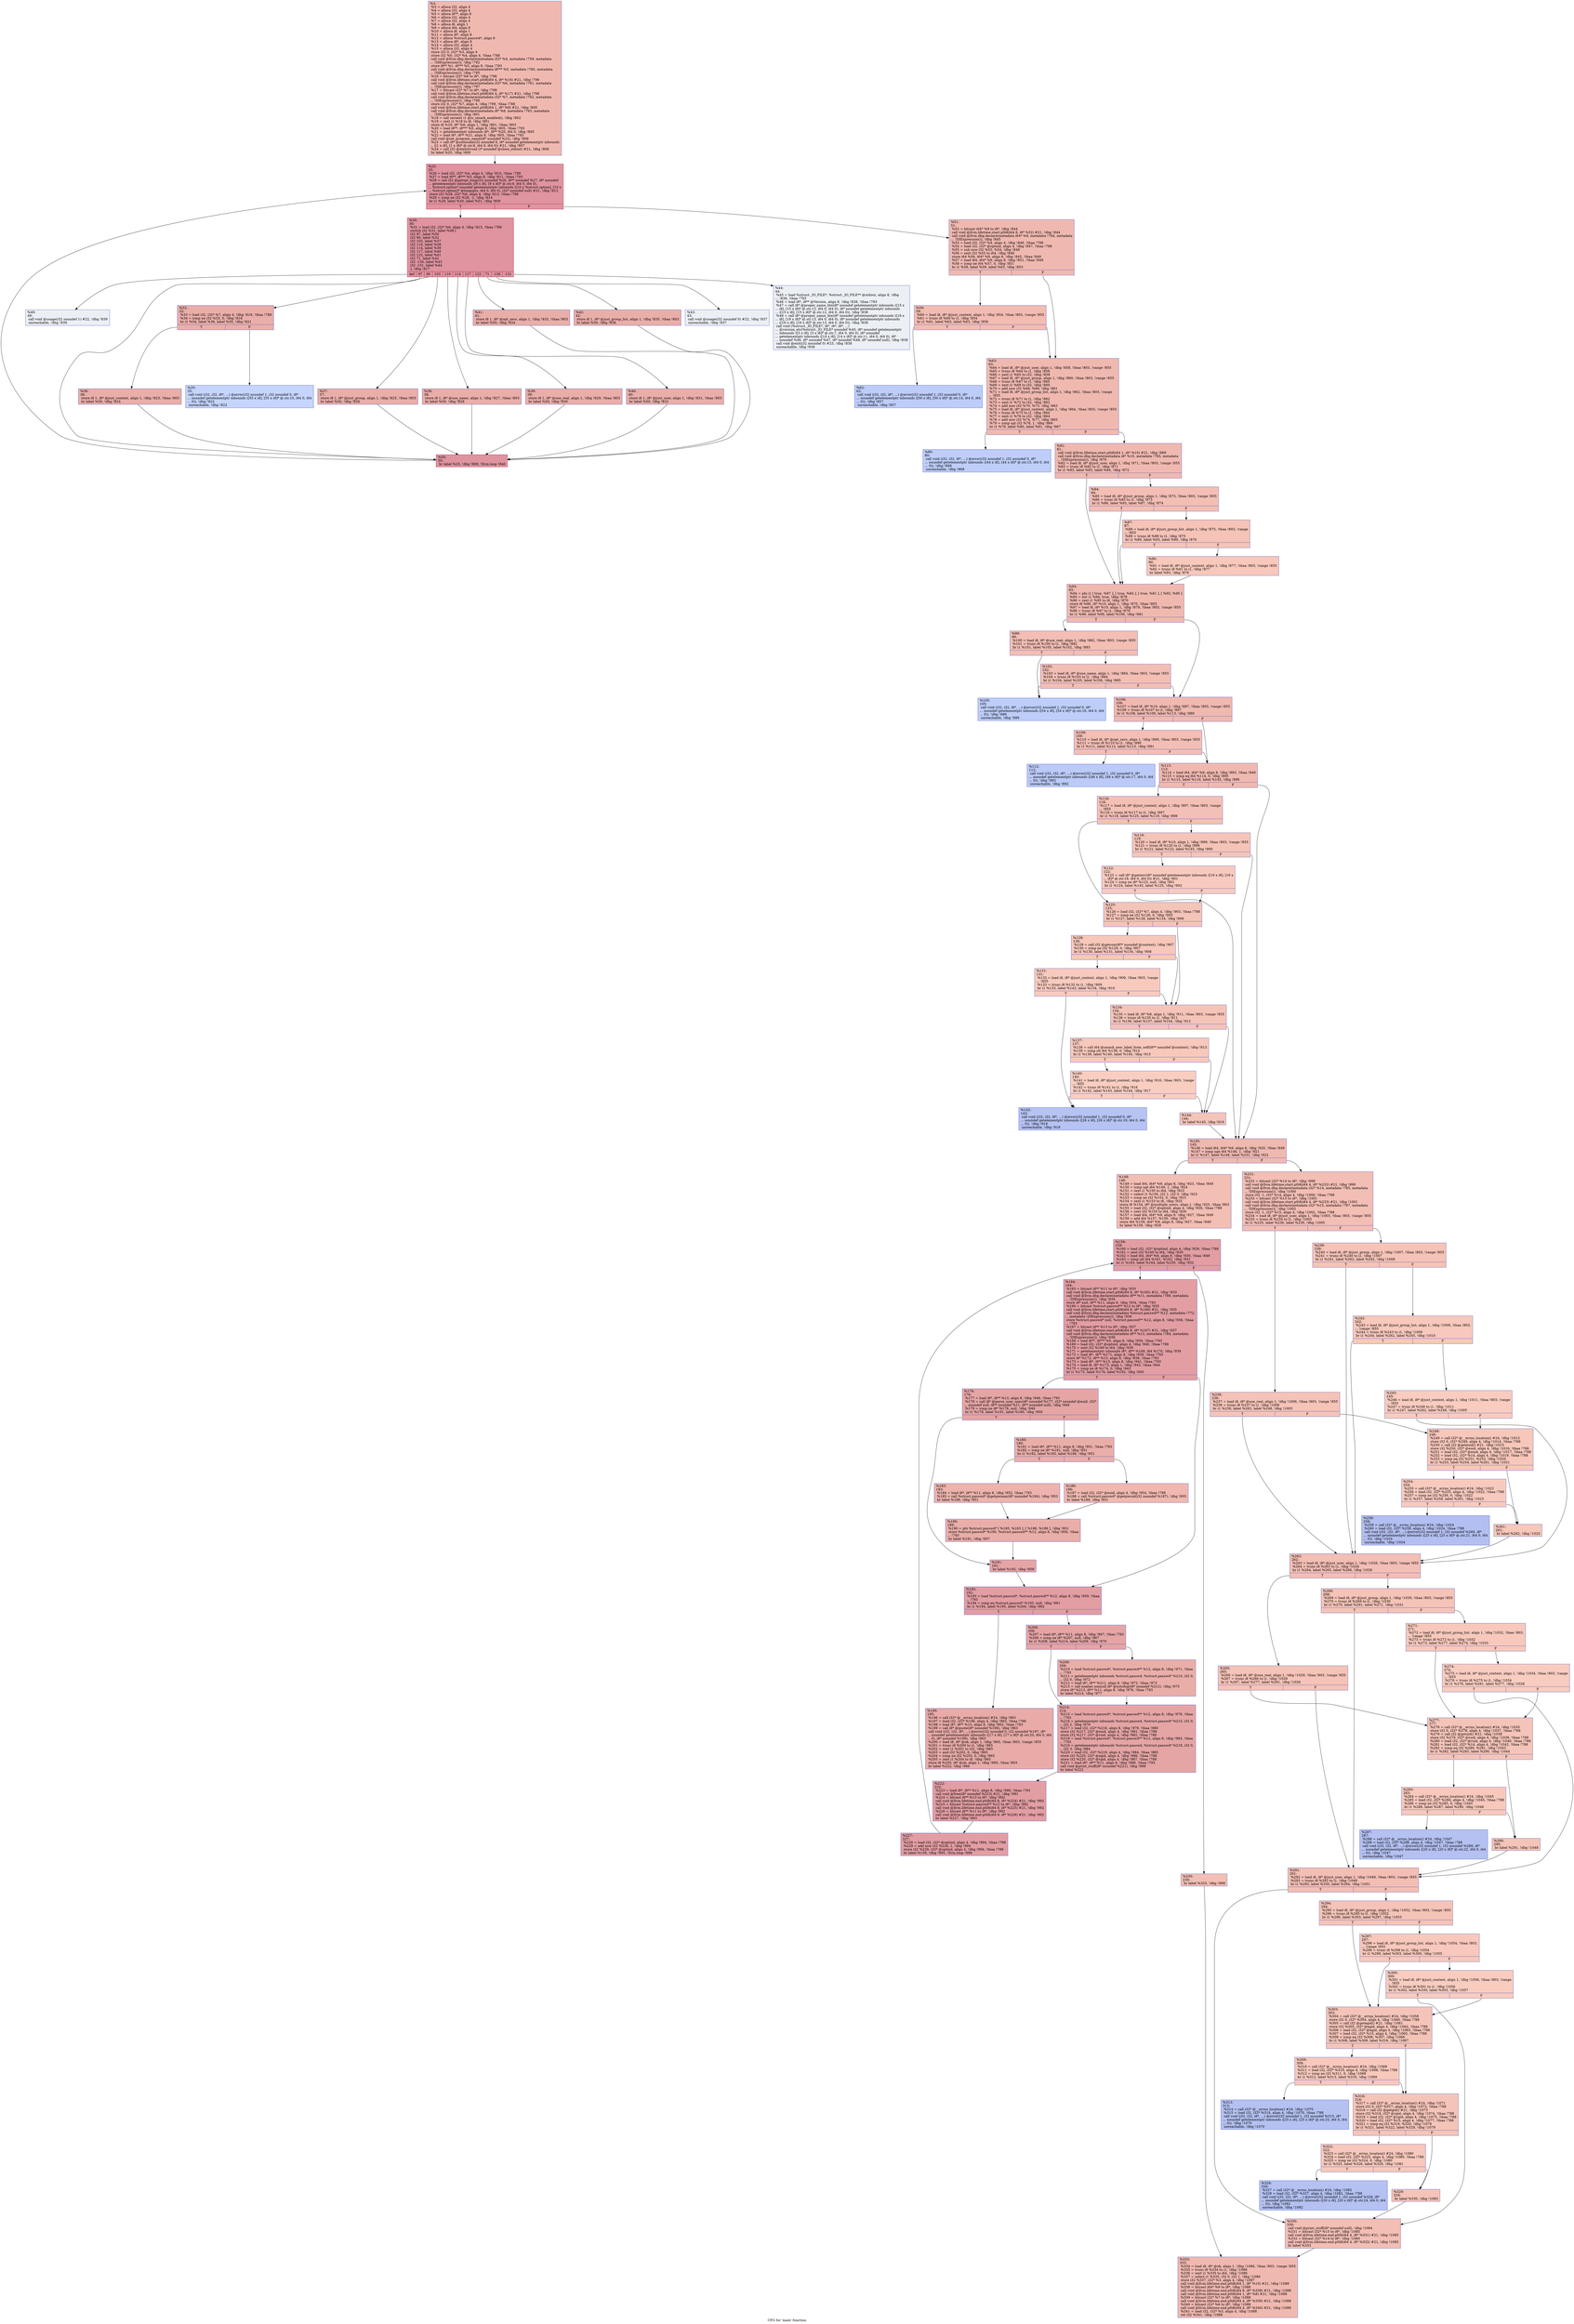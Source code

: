 digraph "CFG for 'main' function" {
	label="CFG for 'main' function";

	Node0x951130 [shape=record,color="#3d50c3ff", style=filled, fillcolor="#de614d70",label="{%2:\l  %3 = alloca i32, align 4\l  %4 = alloca i32, align 4\l  %5 = alloca i8**, align 8\l  %6 = alloca i32, align 4\l  %7 = alloca i32, align 4\l  %8 = alloca i8, align 1\l  %9 = alloca i64, align 8\l  %10 = alloca i8, align 1\l  %11 = alloca i8*, align 8\l  %12 = alloca %struct.passwd*, align 8\l  %13 = alloca i8*, align 8\l  %14 = alloca i32, align 4\l  %15 = alloca i32, align 4\l  store i32 0, i32* %3, align 4\l  store i32 %0, i32* %4, align 4, !tbaa !788\l  call void @llvm.dbg.declare(metadata i32* %4, metadata !759, metadata\l... !DIExpression()), !dbg !792\l  store i8** %1, i8*** %5, align 8, !tbaa !793\l  call void @llvm.dbg.declare(metadata i8*** %5, metadata !760, metadata\l... !DIExpression()), !dbg !795\l  %16 = bitcast i32* %6 to i8*, !dbg !796\l  call void @llvm.lifetime.start.p0i8(i64 4, i8* %16) #21, !dbg !796\l  call void @llvm.dbg.declare(metadata i32* %6, metadata !761, metadata\l... !DIExpression()), !dbg !797\l  %17 = bitcast i32* %7 to i8*, !dbg !798\l  call void @llvm.lifetime.start.p0i8(i64 4, i8* %17) #21, !dbg !798\l  call void @llvm.dbg.declare(metadata i32* %7, metadata !762, metadata\l... !DIExpression()), !dbg !799\l  store i32 0, i32* %7, align 4, !dbg !799, !tbaa !788\l  call void @llvm.lifetime.start.p0i8(i64 1, i8* %8) #21, !dbg !800\l  call void @llvm.dbg.declare(metadata i8* %8, metadata !763, metadata\l... !DIExpression()), !dbg !801\l  %18 = call zeroext i1 @is_smack_enabled(), !dbg !802\l  %19 = zext i1 %18 to i8, !dbg !801\l  store i8 %19, i8* %8, align 1, !dbg !801, !tbaa !803\l  %20 = load i8**, i8*** %5, align 8, !dbg !805, !tbaa !793\l  %21 = getelementptr inbounds i8*, i8** %20, i64 0, !dbg !805\l  %22 = load i8*, i8** %21, align 8, !dbg !805, !tbaa !793\l  call void @set_program_name(i8* noundef %22), !dbg !806\l  %23 = call i8* @setlocale(i32 noundef 6, i8* noundef getelementptr inbounds\l... ([1 x i8], [1 x i8]* @.str.8, i64 0, i64 0)) #21, !dbg !807\l  %24 = call i32 @atexit(void ()* noundef @close_stdout) #21, !dbg !808\l  br label %25, !dbg !809\l}"];
	Node0x951130 -> Node0x947470;
	Node0x947470 [shape=record,color="#b70d28ff", style=filled, fillcolor="#b70d2870",label="{%25:\l25:                                               \l  %26 = load i32, i32* %4, align 4, !dbg !810, !tbaa !788\l  %27 = load i8**, i8*** %5, align 8, !dbg !811, !tbaa !793\l  %28 = call i32 @getopt_long(i32 noundef %26, i8** noundef %27, i8* noundef\l... getelementptr inbounds ([9 x i8], [9 x i8]* @.str.9, i64 0, i64 0),\l... %struct.option* noundef getelementptr inbounds ([10 x %struct.option], [10 x\l... %struct.option]* @longopts, i64 0, i64 0), i32* noundef null) #21, !dbg !812\l  store i32 %28, i32* %6, align 4, !dbg !813, !tbaa !788\l  %29 = icmp ne i32 %28, -1, !dbg !814\l  br i1 %29, label %30, label %51, !dbg !809\l|{<s0>T|<s1>F}}"];
	Node0x947470:s0 -> Node0x9474c0;
	Node0x947470:s1 -> Node0x947920;
	Node0x9474c0 [shape=record,color="#b70d28ff", style=filled, fillcolor="#b70d2870",label="{%30:\l30:                                               \l  %31 = load i32, i32* %6, align 4, !dbg !815, !tbaa !788\l  switch i32 %31, label %49 [\l    i32 97, label %50\l    i32 90, label %32\l    i32 103, label %37\l    i32 110, label %38\l    i32 114, label %39\l    i32 117, label %40\l    i32 122, label %41\l    i32 71, label %42\l    i32 -130, label %43\l    i32 -131, label %44\l  ], !dbg !817\l|{<s0>def|<s1>97|<s2>90|<s3>103|<s4>110|<s5>114|<s6>117|<s7>122|<s8>71|<s9>-130|<s10>-131}}"];
	Node0x9474c0:s0 -> Node0x947880;
	Node0x9474c0:s1 -> Node0x9478d0;
	Node0x9474c0:s2 -> Node0x947510;
	Node0x9474c0:s3 -> Node0x947600;
	Node0x9474c0:s4 -> Node0x947650;
	Node0x9474c0:s5 -> Node0x9476a0;
	Node0x9474c0:s6 -> Node0x9476f0;
	Node0x9474c0:s7 -> Node0x947740;
	Node0x9474c0:s8 -> Node0x947790;
	Node0x9474c0:s9 -> Node0x9477e0;
	Node0x9474c0:s10 -> Node0x947830;
	Node0x947510 [shape=record,color="#3d50c3ff", style=filled, fillcolor="#d0473d70",label="{%32:\l32:                                               \l  %33 = load i32, i32* %7, align 4, !dbg !818, !tbaa !788\l  %34 = icmp ne i32 %33, 0, !dbg !818\l  br i1 %34, label %36, label %35, !dbg !821\l|{<s0>T|<s1>F}}"];
	Node0x947510:s0 -> Node0x9475b0;
	Node0x947510:s1 -> Node0x947560;
	Node0x947560 [shape=record,color="#3d50c3ff", style=filled, fillcolor="#7ea1fa70",label="{%35:\l35:                                               \l  call void (i32, i32, i8*, ...) @error(i32 noundef 1, i32 noundef 0, i8*\l... noundef getelementptr inbounds ([55 x i8], [55 x i8]* @.str.10, i64 0, i64\l... 0)), !dbg !822\l  unreachable, !dbg !822\l}"];
	Node0x9475b0 [shape=record,color="#3d50c3ff", style=filled, fillcolor="#d0473d70",label="{%36:\l36:                                               \l  store i8 1, i8* @just_context, align 1, !dbg !823, !tbaa !803\l  br label %50, !dbg !824\l}"];
	Node0x9475b0 -> Node0x9478d0;
	Node0x947600 [shape=record,color="#3d50c3ff", style=filled, fillcolor="#d0473d70",label="{%37:\l37:                                               \l  store i8 1, i8* @just_group, align 1, !dbg !825, !tbaa !803\l  br label %50, !dbg !826\l}"];
	Node0x947600 -> Node0x9478d0;
	Node0x947650 [shape=record,color="#3d50c3ff", style=filled, fillcolor="#d0473d70",label="{%38:\l38:                                               \l  store i8 1, i8* @use_name, align 1, !dbg !827, !tbaa !803\l  br label %50, !dbg !828\l}"];
	Node0x947650 -> Node0x9478d0;
	Node0x9476a0 [shape=record,color="#3d50c3ff", style=filled, fillcolor="#d0473d70",label="{%39:\l39:                                               \l  store i8 1, i8* @use_real, align 1, !dbg !829, !tbaa !803\l  br label %50, !dbg !830\l}"];
	Node0x9476a0 -> Node0x9478d0;
	Node0x9476f0 [shape=record,color="#3d50c3ff", style=filled, fillcolor="#d0473d70",label="{%40:\l40:                                               \l  store i8 1, i8* @just_user, align 1, !dbg !831, !tbaa !803\l  br label %50, !dbg !832\l}"];
	Node0x9476f0 -> Node0x9478d0;
	Node0x947740 [shape=record,color="#3d50c3ff", style=filled, fillcolor="#d0473d70",label="{%41:\l41:                                               \l  store i8 1, i8* @opt_zero, align 1, !dbg !833, !tbaa !803\l  br label %50, !dbg !834\l}"];
	Node0x947740 -> Node0x9478d0;
	Node0x947790 [shape=record,color="#3d50c3ff", style=filled, fillcolor="#d0473d70",label="{%42:\l42:                                               \l  store i8 1, i8* @just_group_list, align 1, !dbg !835, !tbaa !803\l  br label %50, !dbg !836\l}"];
	Node0x947790 -> Node0x9478d0;
	Node0x9477e0 [shape=record,color="#3d50c3ff", style=filled, fillcolor="#d4dbe670",label="{%43:\l43:                                               \l  call void @usage(i32 noundef 0) #22, !dbg !837\l  unreachable, !dbg !837\l}"];
	Node0x947830 [shape=record,color="#3d50c3ff", style=filled, fillcolor="#d4dbe670",label="{%44:\l44:                                               \l  %45 = load %struct._IO_FILE*, %struct._IO_FILE** @stdout, align 8, !dbg\l... !838, !tbaa !793\l  %46 = load i8*, i8** @Version, align 8, !dbg !838, !tbaa !793\l  %47 = call i8* @proper_name_lite(i8* noundef getelementptr inbounds ([15 x\l... i8], [15 x i8]* @.str.12, i64 0, i64 0), i8* noundef getelementptr inbounds\l... ([15 x i8], [15 x i8]* @.str.12, i64 0, i64 0)), !dbg !838\l  %48 = call i8* @proper_name_lite(i8* noundef getelementptr inbounds ([16 x\l... i8], [16 x i8]* @.str.13, i64 0, i64 0), i8* noundef getelementptr inbounds\l... ([16 x i8], [16 x i8]* @.str.13, i64 0, i64 0)), !dbg !838\l  call void (%struct._IO_FILE*, i8*, i8*, i8*, ...)\l... @version_etc(%struct._IO_FILE* noundef %45, i8* noundef getelementptr\l... inbounds ([3 x i8], [3 x i8]* @.str.7, i64 0, i64 0), i8* noundef\l... getelementptr inbounds ([14 x i8], [14 x i8]* @.str.11, i64 0, i64 0), i8*\l... noundef %46, i8* noundef %47, i8* noundef %48, i8* noundef null), !dbg !838\l  call void @exit(i32 noundef 0) #23, !dbg !838\l  unreachable, !dbg !838\l}"];
	Node0x947880 [shape=record,color="#3d50c3ff", style=filled, fillcolor="#d4dbe670",label="{%49:\l49:                                               \l  call void @usage(i32 noundef 1) #22, !dbg !839\l  unreachable, !dbg !839\l}"];
	Node0x9478d0 [shape=record,color="#b70d28ff", style=filled, fillcolor="#b70d2870",label="{%50:\l50:                                               \l  br label %25, !dbg !809, !llvm.loop !840\l}"];
	Node0x9478d0 -> Node0x947470;
	Node0x947920 [shape=record,color="#3d50c3ff", style=filled, fillcolor="#de614d70",label="{%51:\l51:                                               \l  %52 = bitcast i64* %9 to i8*, !dbg !844\l  call void @llvm.lifetime.start.p0i8(i64 8, i8* %52) #21, !dbg !844\l  call void @llvm.dbg.declare(metadata i64* %9, metadata !764, metadata\l... !DIExpression()), !dbg !845\l  %53 = load i32, i32* %4, align 4, !dbg !846, !tbaa !788\l  %54 = load i32, i32* @optind, align 4, !dbg !847, !tbaa !788\l  %55 = sub nsw i32 %53, %54, !dbg !848\l  %56 = sext i32 %55 to i64, !dbg !846\l  store i64 %56, i64* %9, align 8, !dbg !845, !tbaa !849\l  %57 = load i64, i64* %9, align 8, !dbg !851, !tbaa !849\l  %58 = icmp ne i64 %57, 0, !dbg !851\l  br i1 %58, label %59, label %63, !dbg !853\l|{<s0>T|<s1>F}}"];
	Node0x947920:s0 -> Node0x947970;
	Node0x947920:s1 -> Node0x947a10;
	Node0x947970 [shape=record,color="#3d50c3ff", style=filled, fillcolor="#e1675170",label="{%59:\l59:                                               \l  %60 = load i8, i8* @just_context, align 1, !dbg !854, !tbaa !803, !range !855\l  %61 = trunc i8 %60 to i1, !dbg !854\l  br i1 %61, label %62, label %63, !dbg !856\l|{<s0>T|<s1>F}}"];
	Node0x947970:s0 -> Node0x9479c0;
	Node0x947970:s1 -> Node0x947a10;
	Node0x9479c0 [shape=record,color="#3d50c3ff", style=filled, fillcolor="#6a8bef70",label="{%62:\l62:                                               \l  call void (i32, i32, i8*, ...) @error(i32 noundef 1, i32 noundef 0, i8*\l... noundef getelementptr inbounds ([50 x i8], [50 x i8]* @.str.14, i64 0, i64\l... 0)), !dbg !857\l  unreachable, !dbg !857\l}"];
	Node0x947a10 [shape=record,color="#3d50c3ff", style=filled, fillcolor="#de614d70",label="{%63:\l63:                                               \l  %64 = load i8, i8* @just_user, align 1, !dbg !858, !tbaa !803, !range !855\l  %65 = trunc i8 %64 to i1, !dbg !858\l  %66 = zext i1 %65 to i32, !dbg !858\l  %67 = load i8, i8* @just_group, align 1, !dbg !860, !tbaa !803, !range !855\l  %68 = trunc i8 %67 to i1, !dbg !860\l  %69 = zext i1 %68 to i32, !dbg !860\l  %70 = add nsw i32 %66, %69, !dbg !861\l  %71 = load i8, i8* @just_group_list, align 1, !dbg !862, !tbaa !803, !range\l... !855\l  %72 = trunc i8 %71 to i1, !dbg !862\l  %73 = zext i1 %72 to i32, !dbg !862\l  %74 = add nsw i32 %70, %73, !dbg !863\l  %75 = load i8, i8* @just_context, align 1, !dbg !864, !tbaa !803, !range !855\l  %76 = trunc i8 %75 to i1, !dbg !864\l  %77 = zext i1 %76 to i32, !dbg !864\l  %78 = add nsw i32 %74, %77, !dbg !865\l  %79 = icmp sgt i32 %78, 1, !dbg !866\l  br i1 %79, label %80, label %81, !dbg !867\l|{<s0>T|<s1>F}}"];
	Node0x947a10:s0 -> Node0x947a60;
	Node0x947a10:s1 -> Node0x947ab0;
	Node0x947a60 [shape=record,color="#3d50c3ff", style=filled, fillcolor="#6c8ff170",label="{%80:\l80:                                               \l  call void (i32, i32, i8*, ...) @error(i32 noundef 1, i32 noundef 0, i8*\l... noundef getelementptr inbounds ([44 x i8], [44 x i8]* @.str.15, i64 0, i64\l... 0)), !dbg !868\l  unreachable, !dbg !868\l}"];
	Node0x947ab0 [shape=record,color="#3d50c3ff", style=filled, fillcolor="#de614d70",label="{%81:\l81:                                               \l  call void @llvm.lifetime.start.p0i8(i64 1, i8* %10) #21, !dbg !869\l  call void @llvm.dbg.declare(metadata i8* %10, metadata !765, metadata\l... !DIExpression()), !dbg !870\l  %82 = load i8, i8* @just_user, align 1, !dbg !871, !tbaa !803, !range !855\l  %83 = trunc i8 %82 to i1, !dbg !871\l  br i1 %83, label %93, label %84, !dbg !872\l|{<s0>T|<s1>F}}"];
	Node0x947ab0:s0 -> Node0x947bf0;
	Node0x947ab0:s1 -> Node0x947b00;
	Node0x947b00 [shape=record,color="#3d50c3ff", style=filled, fillcolor="#e36c5570",label="{%84:\l84:                                               \l  %85 = load i8, i8* @just_group, align 1, !dbg !873, !tbaa !803, !range !855\l  %86 = trunc i8 %85 to i1, !dbg !873\l  br i1 %86, label %93, label %87, !dbg !874\l|{<s0>T|<s1>F}}"];
	Node0x947b00:s0 -> Node0x947bf0;
	Node0x947b00:s1 -> Node0x947b50;
	Node0x947b50 [shape=record,color="#3d50c3ff", style=filled, fillcolor="#e8765c70",label="{%87:\l87:                                               \l  %88 = load i8, i8* @just_group_list, align 1, !dbg !875, !tbaa !803, !range\l... !855\l  %89 = trunc i8 %88 to i1, !dbg !875\l  br i1 %89, label %93, label %90, !dbg !876\l|{<s0>T|<s1>F}}"];
	Node0x947b50:s0 -> Node0x947bf0;
	Node0x947b50:s1 -> Node0x947ba0;
	Node0x947ba0 [shape=record,color="#3d50c3ff", style=filled, fillcolor="#ed836670",label="{%90:\l90:                                               \l  %91 = load i8, i8* @just_context, align 1, !dbg !877, !tbaa !803, !range !855\l  %92 = trunc i8 %91 to i1, !dbg !877\l  br label %93, !dbg !876\l}"];
	Node0x947ba0 -> Node0x947bf0;
	Node0x947bf0 [shape=record,color="#3d50c3ff", style=filled, fillcolor="#de614d70",label="{%93:\l93:                                               \l  %94 = phi i1 [ true, %87 ], [ true, %84 ], [ true, %81 ], [ %92, %90 ]\l  %95 = xor i1 %94, true, !dbg !878\l  %96 = zext i1 %95 to i8, !dbg !870\l  store i8 %96, i8* %10, align 1, !dbg !870, !tbaa !803\l  %97 = load i8, i8* %10, align 1, !dbg !879, !tbaa !803, !range !855\l  %98 = trunc i8 %97 to i1, !dbg !879\l  br i1 %98, label %99, label %106, !dbg !881\l|{<s0>T|<s1>F}}"];
	Node0x947bf0:s0 -> Node0x947c40;
	Node0x947bf0:s1 -> Node0x947d30;
	Node0x947c40 [shape=record,color="#3d50c3ff", style=filled, fillcolor="#e36c5570",label="{%99:\l99:                                               \l  %100 = load i8, i8* @use_real, align 1, !dbg !882, !tbaa !803, !range !855\l  %101 = trunc i8 %100 to i1, !dbg !882\l  br i1 %101, label %105, label %102, !dbg !883\l|{<s0>T|<s1>F}}"];
	Node0x947c40:s0 -> Node0x947ce0;
	Node0x947c40:s1 -> Node0x947c90;
	Node0x947c90 [shape=record,color="#3d50c3ff", style=filled, fillcolor="#e36c5570",label="{%102:\l102:                                              \l  %103 = load i8, i8* @use_name, align 1, !dbg !884, !tbaa !803, !range !855\l  %104 = trunc i8 %103 to i1, !dbg !884\l  br i1 %104, label %105, label %106, !dbg !885\l|{<s0>T|<s1>F}}"];
	Node0x947c90:s0 -> Node0x947ce0;
	Node0x947c90:s1 -> Node0x947d30;
	Node0x947ce0 [shape=record,color="#3d50c3ff", style=filled, fillcolor="#6c8ff170",label="{%105:\l105:                                              \l  call void (i32, i32, i8*, ...) @error(i32 noundef 1, i32 noundef 0, i8*\l... noundef getelementptr inbounds ([54 x i8], [54 x i8]* @.str.16, i64 0, i64\l... 0)), !dbg !886\l  unreachable, !dbg !886\l}"];
	Node0x947d30 [shape=record,color="#3d50c3ff", style=filled, fillcolor="#de614d70",label="{%106:\l106:                                              \l  %107 = load i8, i8* %10, align 1, !dbg !887, !tbaa !803, !range !855\l  %108 = trunc i8 %107 to i1, !dbg !887\l  br i1 %108, label %109, label %113, !dbg !889\l|{<s0>T|<s1>F}}"];
	Node0x947d30:s0 -> Node0x947d80;
	Node0x947d30:s1 -> Node0x947e20;
	Node0x947d80 [shape=record,color="#3d50c3ff", style=filled, fillcolor="#e36c5570",label="{%109:\l109:                                              \l  %110 = load i8, i8* @opt_zero, align 1, !dbg !890, !tbaa !803, !range !855\l  %111 = trunc i8 %110 to i1, !dbg !890\l  br i1 %111, label %112, label %113, !dbg !891\l|{<s0>T|<s1>F}}"];
	Node0x947d80:s0 -> Node0x947dd0;
	Node0x947d80:s1 -> Node0x947e20;
	Node0x947dd0 [shape=record,color="#3d50c3ff", style=filled, fillcolor="#6687ed70",label="{%112:\l112:                                              \l  call void (i32, i32, i8*, ...) @error(i32 noundef 1, i32 noundef 0, i8*\l... noundef getelementptr inbounds ([46 x i8], [46 x i8]* @.str.17, i64 0, i64\l... 0)), !dbg !892\l  unreachable, !dbg !892\l}"];
	Node0x947e20 [shape=record,color="#3d50c3ff", style=filled, fillcolor="#de614d70",label="{%113:\l113:                                              \l  %114 = load i64, i64* %9, align 8, !dbg !893, !tbaa !849\l  %115 = icmp eq i64 %114, 0, !dbg !895\l  br i1 %115, label %116, label %145, !dbg !896\l|{<s0>T|<s1>F}}"];
	Node0x947e20:s0 -> Node0x947e70;
	Node0x947e20:s1 -> Node0x9481e0;
	Node0x947e70 [shape=record,color="#3d50c3ff", style=filled, fillcolor="#e5705870",label="{%116:\l116:                                              \l  %117 = load i8, i8* @just_context, align 1, !dbg !897, !tbaa !803, !range\l... !855\l  %118 = trunc i8 %117 to i1, !dbg !897\l  br i1 %118, label %125, label %119, !dbg !898\l|{<s0>T|<s1>F}}"];
	Node0x947e70:s0 -> Node0x947f60;
	Node0x947e70:s1 -> Node0x947ec0;
	Node0x947ec0 [shape=record,color="#3d50c3ff", style=filled, fillcolor="#e97a5f70",label="{%119:\l119:                                              \l  %120 = load i8, i8* %10, align 1, !dbg !899, !tbaa !803, !range !855\l  %121 = trunc i8 %120 to i1, !dbg !899\l  br i1 %121, label %122, label %145, !dbg !900\l|{<s0>T|<s1>F}}"];
	Node0x947ec0:s0 -> Node0x947f10;
	Node0x947ec0:s1 -> Node0x9481e0;
	Node0x947f10 [shape=record,color="#3d50c3ff", style=filled, fillcolor="#ef886b70",label="{%122:\l122:                                              \l  %123 = call i8* @getenv(i8* noundef getelementptr inbounds ([16 x i8], [16 x\l... i8]* @.str.18, i64 0, i64 0)) #21, !dbg !901\l  %124 = icmp ne i8* %123, null, !dbg !901\l  br i1 %124, label %145, label %125, !dbg !902\l|{<s0>T|<s1>F}}"];
	Node0x947f10:s0 -> Node0x9481e0;
	Node0x947f10:s1 -> Node0x947f60;
	Node0x947f60 [shape=record,color="#3d50c3ff", style=filled, fillcolor="#e97a5f70",label="{%125:\l125:                                              \l  %126 = load i32, i32* %7, align 4, !dbg !903, !tbaa !788\l  %127 = icmp ne i32 %126, 0, !dbg !903\l  br i1 %127, label %128, label %134, !dbg !906\l|{<s0>T|<s1>F}}"];
	Node0x947f60:s0 -> Node0x947fb0;
	Node0x947f60:s1 -> Node0x948050;
	Node0x947fb0 [shape=record,color="#3d50c3ff", style=filled, fillcolor="#ec7f6370",label="{%128:\l128:                                              \l  %129 = call i32 @getcon(i8** noundef @context), !dbg !907\l  %130 = icmp ne i32 %129, 0, !dbg !907\l  br i1 %130, label %131, label %134, !dbg !908\l|{<s0>T|<s1>F}}"];
	Node0x947fb0:s0 -> Node0x948000;
	Node0x947fb0:s1 -> Node0x948050;
	Node0x948000 [shape=record,color="#3d50c3ff", style=filled, fillcolor="#ef886b70",label="{%131:\l131:                                              \l  %132 = load i8, i8* @just_context, align 1, !dbg !909, !tbaa !803, !range\l... !855\l  %133 = trunc i8 %132 to i1, !dbg !909\l  br i1 %133, label %143, label %134, !dbg !910\l|{<s0>T|<s1>F}}"];
	Node0x948000:s0 -> Node0x948140;
	Node0x948000:s1 -> Node0x948050;
	Node0x948050 [shape=record,color="#3d50c3ff", style=filled, fillcolor="#e97a5f70",label="{%134:\l134:                                              \l  %135 = load i8, i8* %8, align 1, !dbg !911, !tbaa !803, !range !855\l  %136 = trunc i8 %135 to i1, !dbg !911\l  br i1 %136, label %137, label %144, !dbg !912\l|{<s0>T|<s1>F}}"];
	Node0x948050:s0 -> Node0x9480a0;
	Node0x948050:s1 -> Node0x948190;
	Node0x9480a0 [shape=record,color="#3d50c3ff", style=filled, fillcolor="#ed836670",label="{%137:\l137:                                              \l  %138 = call i64 @smack_new_label_from_self(i8** noundef @context), !dbg !913\l  %139 = icmp slt i64 %138, 0, !dbg !914\l  br i1 %139, label %140, label %144, !dbg !915\l|{<s0>T|<s1>F}}"];
	Node0x9480a0:s0 -> Node0x9480f0;
	Node0x9480a0:s1 -> Node0x948190;
	Node0x9480f0 [shape=record,color="#3d50c3ff", style=filled, fillcolor="#f2907270",label="{%140:\l140:                                              \l  %141 = load i8, i8* @just_context, align 1, !dbg !916, !tbaa !803, !range\l... !855\l  %142 = trunc i8 %141 to i1, !dbg !916\l  br i1 %142, label %143, label %144, !dbg !917\l|{<s0>T|<s1>F}}"];
	Node0x9480f0:s0 -> Node0x948140;
	Node0x9480f0:s1 -> Node0x948190;
	Node0x948140 [shape=record,color="#3d50c3ff", style=filled, fillcolor="#5977e370",label="{%143:\l143:                                              \l  call void (i32, i32, i8*, ...) @error(i32 noundef 1, i32 noundef 0, i8*\l... noundef getelementptr inbounds ([26 x i8], [26 x i8]* @.str.19, i64 0, i64\l... 0)), !dbg !918\l  unreachable, !dbg !918\l}"];
	Node0x948190 [shape=record,color="#3d50c3ff", style=filled, fillcolor="#e97a5f70",label="{%144:\l144:                                              \l  br label %145, !dbg !919\l}"];
	Node0x948190 -> Node0x9481e0;
	Node0x9481e0 [shape=record,color="#3d50c3ff", style=filled, fillcolor="#de614d70",label="{%145:\l145:                                              \l  %146 = load i64, i64* %9, align 8, !dbg !920, !tbaa !849\l  %147 = icmp uge i64 %146, 1, !dbg !921\l  br i1 %147, label %148, label %231, !dbg !922\l|{<s0>T|<s1>F}}"];
	Node0x9481e0:s0 -> Node0x948230;
	Node0x9481e0:s1 -> Node0x953bc0;
	Node0x948230 [shape=record,color="#3d50c3ff", style=filled, fillcolor="#e36c5570",label="{%148:\l148:                                              \l  %149 = load i64, i64* %9, align 8, !dbg !923, !tbaa !849\l  %150 = icmp ugt i64 %149, 1, !dbg !924\l  %151 = zext i1 %150 to i64, !dbg !923\l  %152 = select i1 %150, i32 1, i32 0, !dbg !923\l  %153 = icmp ne i32 %152, 0, !dbg !923\l  %154 = zext i1 %153 to i8, !dbg !925\l  store i8 %154, i8* @multiple_users, align 1, !dbg !925, !tbaa !803\l  %155 = load i32, i32* @optind, align 4, !dbg !926, !tbaa !788\l  %156 = sext i32 %155 to i64, !dbg !926\l  %157 = load i64, i64* %9, align 8, !dbg !927, !tbaa !849\l  %158 = add i64 %157, %156, !dbg !927\l  store i64 %158, i64* %9, align 8, !dbg !927, !tbaa !849\l  br label %159, !dbg !928\l}"];
	Node0x948230 -> Node0x948280;
	Node0x948280 [shape=record,color="#3d50c3ff", style=filled, fillcolor="#be242e70",label="{%159:\l159:                                              \l  %160 = load i32, i32* @optind, align 4, !dbg !929, !tbaa !788\l  %161 = sext i32 %160 to i64, !dbg !929\l  %162 = load i64, i64* %9, align 8, !dbg !930, !tbaa !849\l  %163 = icmp ult i64 %161, %162, !dbg !931\l  br i1 %163, label %164, label %230, !dbg !932\l|{<s0>T|<s1>F}}"];
	Node0x948280:s0 -> Node0x9482d0;
	Node0x948280:s1 -> Node0x953b70;
	Node0x9482d0 [shape=record,color="#3d50c3ff", style=filled, fillcolor="#be242e70",label="{%164:\l164:                                              \l  %165 = bitcast i8** %11 to i8*, !dbg !933\l  call void @llvm.lifetime.start.p0i8(i64 8, i8* %165) #21, !dbg !933\l  call void @llvm.dbg.declare(metadata i8** %11, metadata !766, metadata\l... !DIExpression()), !dbg !934\l  store i8* null, i8** %11, align 8, !dbg !934, !tbaa !793\l  %166 = bitcast %struct.passwd** %12 to i8*, !dbg !935\l  call void @llvm.lifetime.start.p0i8(i64 8, i8* %166) #21, !dbg !935\l  call void @llvm.dbg.declare(metadata %struct.passwd** %12, metadata !772,\l... metadata !DIExpression()), !dbg !936\l  store %struct.passwd* null, %struct.passwd** %12, align 8, !dbg !936, !tbaa\l... !793\l  %167 = bitcast i8** %13 to i8*, !dbg !937\l  call void @llvm.lifetime.start.p0i8(i64 8, i8* %167) #21, !dbg !937\l  call void @llvm.dbg.declare(metadata i8** %13, metadata !784, metadata\l... !DIExpression()), !dbg !938\l  %168 = load i8**, i8*** %5, align 8, !dbg !939, !tbaa !793\l  %169 = load i32, i32* @optind, align 4, !dbg !940, !tbaa !788\l  %170 = sext i32 %169 to i64, !dbg !939\l  %171 = getelementptr inbounds i8*, i8** %168, i64 %170, !dbg !939\l  %172 = load i8*, i8** %171, align 8, !dbg !939, !tbaa !793\l  store i8* %172, i8** %13, align 8, !dbg !938, !tbaa !793\l  %173 = load i8*, i8** %13, align 8, !dbg !941, !tbaa !793\l  %174 = load i8, i8* %173, align 1, !dbg !943, !tbaa !944\l  %175 = icmp ne i8 %174, 0, !dbg !943\l  br i1 %175, label %176, label %192, !dbg !945\l|{<s0>T|<s1>F}}"];
	Node0x9482d0:s0 -> Node0x948320;
	Node0x9482d0:s1 -> Node0x948500;
	Node0x948320 [shape=record,color="#3d50c3ff", style=filled, fillcolor="#c5333470",label="{%176:\l176:                                              \l  %177 = load i8*, i8** %13, align 8, !dbg !946, !tbaa !793\l  %178 = call i8* @parse_user_spec(i8* noundef %177, i32* noundef @euid, i32*\l... noundef null, i8** noundef %11, i8** noundef null), !dbg !949\l  %179 = icmp ne i8* %178, null, !dbg !949\l  br i1 %179, label %191, label %180, !dbg !950\l|{<s0>T|<s1>F}}"];
	Node0x948320:s0 -> Node0x9484b0;
	Node0x948320:s1 -> Node0x948370;
	Node0x948370 [shape=record,color="#3d50c3ff", style=filled, fillcolor="#d0473d70",label="{%180:\l180:                                              \l  %181 = load i8*, i8** %11, align 8, !dbg !951, !tbaa !793\l  %182 = icmp ne i8* %181, null, !dbg !951\l  br i1 %182, label %183, label %186, !dbg !951\l|{<s0>T|<s1>F}}"];
	Node0x948370:s0 -> Node0x9483c0;
	Node0x948370:s1 -> Node0x948410;
	Node0x9483c0 [shape=record,color="#3d50c3ff", style=filled, fillcolor="#d6524470",label="{%183:\l183:                                              \l  %184 = load i8*, i8** %11, align 8, !dbg !952, !tbaa !793\l  %185 = call %struct.passwd* @getpwnam(i8* noundef %184), !dbg !953\l  br label %189, !dbg !951\l}"];
	Node0x9483c0 -> Node0x948460;
	Node0x948410 [shape=record,color="#3d50c3ff", style=filled, fillcolor="#dc5d4a70",label="{%186:\l186:                                              \l  %187 = load i32, i32* @euid, align 4, !dbg !954, !tbaa !788\l  %188 = call %struct.passwd* @getpwuid(i32 noundef %187), !dbg !955\l  br label %189, !dbg !951\l}"];
	Node0x948410 -> Node0x948460;
	Node0x948460 [shape=record,color="#3d50c3ff", style=filled, fillcolor="#d0473d70",label="{%189:\l189:                                              \l  %190 = phi %struct.passwd* [ %185, %183 ], [ %188, %186 ], !dbg !951\l  store %struct.passwd* %190, %struct.passwd** %12, align 8, !dbg !956, !tbaa\l... !793\l  br label %191, !dbg !957\l}"];
	Node0x948460 -> Node0x9484b0;
	Node0x9484b0 [shape=record,color="#3d50c3ff", style=filled, fillcolor="#c5333470",label="{%191:\l191:                                              \l  br label %192, !dbg !958\l}"];
	Node0x9484b0 -> Node0x948500;
	Node0x948500 [shape=record,color="#3d50c3ff", style=filled, fillcolor="#be242e70",label="{%192:\l192:                                              \l  %193 = load %struct.passwd*, %struct.passwd** %12, align 8, !dbg !959, !tbaa\l... !793\l  %194 = icmp eq %struct.passwd* %193, null, !dbg !961\l  br i1 %194, label %195, label %206, !dbg !962\l|{<s0>T|<s1>F}}"];
	Node0x948500:s0 -> Node0x953990;
	Node0x948500:s1 -> Node0x9539e0;
	Node0x953990 [shape=record,color="#3d50c3ff", style=filled, fillcolor="#cc403a70",label="{%195:\l195:                                              \l  %196 = call i32* @__errno_location() #24, !dbg !963\l  %197 = load i32, i32* %196, align 4, !dbg !963, !tbaa !788\l  %198 = load i8*, i8** %13, align 8, !dbg !963, !tbaa !793\l  %199 = call i8* @quote(i8* noundef %198), !dbg !963\l  call void (i32, i32, i8*, ...) @error(i32 noundef 0, i32 noundef %197, i8*\l... noundef getelementptr inbounds ([17 x i8], [17 x i8]* @.str.20, i64 0, i64\l... 0), i8* noundef %199), !dbg !963\l  %200 = load i8, i8* @ok, align 1, !dbg !965, !tbaa !803, !range !855\l  %201 = trunc i8 %200 to i1, !dbg !965\l  %202 = zext i1 %201 to i32, !dbg !965\l  %203 = and i32 %202, 0, !dbg !965\l  %204 = icmp ne i32 %203, 0, !dbg !965\l  %205 = zext i1 %204 to i8, !dbg !965\l  store i8 %205, i8* @ok, align 1, !dbg !965, !tbaa !803\l  br label %222, !dbg !966\l}"];
	Node0x953990 -> Node0x953ad0;
	Node0x9539e0 [shape=record,color="#3d50c3ff", style=filled, fillcolor="#c5333470",label="{%206:\l206:                                              \l  %207 = load i8*, i8** %11, align 8, !dbg !967, !tbaa !793\l  %208 = icmp ne i8* %207, null, !dbg !967\l  br i1 %208, label %214, label %209, !dbg !970\l|{<s0>T|<s1>F}}"];
	Node0x9539e0:s0 -> Node0x953a80;
	Node0x9539e0:s1 -> Node0x953a30;
	Node0x953a30 [shape=record,color="#3d50c3ff", style=filled, fillcolor="#d0473d70",label="{%209:\l209:                                              \l  %210 = load %struct.passwd*, %struct.passwd** %12, align 8, !dbg !971, !tbaa\l... !793\l  %211 = getelementptr inbounds %struct.passwd, %struct.passwd* %210, i32 0,\l... i32 0, !dbg !972\l  %212 = load i8*, i8** %211, align 8, !dbg !972, !tbaa !973\l  %213 = call noalias nonnull i8* @xstrdup(i8* noundef %212), !dbg !975\l  store i8* %213, i8** %11, align 8, !dbg !976, !tbaa !793\l  br label %214, !dbg !977\l}"];
	Node0x953a30 -> Node0x953a80;
	Node0x953a80 [shape=record,color="#3d50c3ff", style=filled, fillcolor="#c5333470",label="{%214:\l214:                                              \l  %215 = load %struct.passwd*, %struct.passwd** %12, align 8, !dbg !978, !tbaa\l... !793\l  %216 = getelementptr inbounds %struct.passwd, %struct.passwd* %215, i32 0,\l... i32 2, !dbg !979\l  %217 = load i32, i32* %216, align 8, !dbg !979, !tbaa !980\l  store i32 %217, i32* @euid, align 4, !dbg !981, !tbaa !788\l  store i32 %217, i32* @ruid, align 4, !dbg !982, !tbaa !788\l  %218 = load %struct.passwd*, %struct.passwd** %12, align 8, !dbg !983, !tbaa\l... !793\l  %219 = getelementptr inbounds %struct.passwd, %struct.passwd* %218, i32 0,\l... i32 3, !dbg !984\l  %220 = load i32, i32* %219, align 4, !dbg !984, !tbaa !985\l  store i32 %220, i32* @egid, align 4, !dbg !986, !tbaa !788\l  store i32 %220, i32* @rgid, align 4, !dbg !987, !tbaa !788\l  %221 = load i8*, i8** %11, align 8, !dbg !988, !tbaa !793\l  call void @print_stuff(i8* noundef %221), !dbg !989\l  br label %222\l}"];
	Node0x953a80 -> Node0x953ad0;
	Node0x953ad0 [shape=record,color="#3d50c3ff", style=filled, fillcolor="#be242e70",label="{%222:\l222:                                              \l  %223 = load i8*, i8** %11, align 8, !dbg !990, !tbaa !793\l  call void @free(i8* noundef %223) #21, !dbg !991\l  %224 = bitcast i8** %13 to i8*, !dbg !992\l  call void @llvm.lifetime.end.p0i8(i64 8, i8* %224) #21, !dbg !992\l  %225 = bitcast %struct.passwd** %12 to i8*, !dbg !992\l  call void @llvm.lifetime.end.p0i8(i64 8, i8* %225) #21, !dbg !992\l  %226 = bitcast i8** %11 to i8*, !dbg !992\l  call void @llvm.lifetime.end.p0i8(i64 8, i8* %226) #21, !dbg !992\l  br label %227, !dbg !993\l}"];
	Node0x953ad0 -> Node0x953b20;
	Node0x953b20 [shape=record,color="#3d50c3ff", style=filled, fillcolor="#be242e70",label="{%227:\l227:                                              \l  %228 = load i32, i32* @optind, align 4, !dbg !994, !tbaa !788\l  %229 = add nsw i32 %228, 1, !dbg !994\l  store i32 %229, i32* @optind, align 4, !dbg !994, !tbaa !788\l  br label %159, !dbg !995, !llvm.loop !996\l}"];
	Node0x953b20 -> Node0x948280;
	Node0x953b70 [shape=record,color="#3d50c3ff", style=filled, fillcolor="#e36c5570",label="{%230:\l230:                                              \l  br label %333, !dbg !998\l}"];
	Node0x953b70 -> Node0x954520;
	Node0x953bc0 [shape=record,color="#3d50c3ff", style=filled, fillcolor="#e36c5570",label="{%231:\l231:                                              \l  %232 = bitcast i32* %14 to i8*, !dbg !999\l  call void @llvm.lifetime.start.p0i8(i64 4, i8* %232) #21, !dbg !999\l  call void @llvm.dbg.declare(metadata i32* %14, metadata !785, metadata\l... !DIExpression()), !dbg !1000\l  store i32 -1, i32* %14, align 4, !dbg !1000, !tbaa !788\l  %233 = bitcast i32* %15 to i8*, !dbg !1001\l  call void @llvm.lifetime.start.p0i8(i64 4, i8* %233) #21, !dbg !1001\l  call void @llvm.dbg.declare(metadata i32* %15, metadata !787, metadata\l... !DIExpression()), !dbg !1002\l  store i32 -1, i32* %15, align 4, !dbg !1002, !tbaa !788\l  %234 = load i8, i8* @just_user, align 1, !dbg !1003, !tbaa !803, !range !855\l  %235 = trunc i8 %234 to i1, !dbg !1003\l  br i1 %235, label %236, label %239, !dbg !1005\l|{<s0>T|<s1>F}}"];
	Node0x953bc0:s0 -> Node0x953c10;
	Node0x953bc0:s1 -> Node0x953c60;
	Node0x953c10 [shape=record,color="#3d50c3ff", style=filled, fillcolor="#e8765c70",label="{%236:\l236:                                              \l  %237 = load i8, i8* @use_real, align 1, !dbg !1006, !tbaa !803, !range !855\l  %238 = trunc i8 %237 to i1, !dbg !1006\l  br i1 %238, label %262, label %248, !dbg !1003\l|{<s0>T|<s1>F}}"];
	Node0x953c10:s0 -> Node0x953e90;
	Node0x953c10:s1 -> Node0x953d50;
	Node0x953c60 [shape=record,color="#3d50c3ff", style=filled, fillcolor="#e8765c70",label="{%239:\l239:                                              \l  %240 = load i8, i8* @just_group, align 1, !dbg !1007, !tbaa !803, !range !855\l  %241 = trunc i8 %240 to i1, !dbg !1007\l  br i1 %241, label %262, label %242, !dbg !1008\l|{<s0>T|<s1>F}}"];
	Node0x953c60:s0 -> Node0x953e90;
	Node0x953c60:s1 -> Node0x953cb0;
	Node0x953cb0 [shape=record,color="#3d50c3ff", style=filled, fillcolor="#ed836670",label="{%242:\l242:                                              \l  %243 = load i8, i8* @just_group_list, align 1, !dbg !1009, !tbaa !803,\l... !range !855\l  %244 = trunc i8 %243 to i1, !dbg !1009\l  br i1 %244, label %262, label %245, !dbg !1010\l|{<s0>T|<s1>F}}"];
	Node0x953cb0:s0 -> Node0x953e90;
	Node0x953cb0:s1 -> Node0x953d00;
	Node0x953d00 [shape=record,color="#3d50c3ff", style=filled, fillcolor="#f08b6e70",label="{%245:\l245:                                              \l  %246 = load i8, i8* @just_context, align 1, !dbg !1011, !tbaa !803, !range\l... !855\l  %247 = trunc i8 %246 to i1, !dbg !1011\l  br i1 %247, label %262, label %248, !dbg !1005\l|{<s0>T|<s1>F}}"];
	Node0x953d00:s0 -> Node0x953e90;
	Node0x953d00:s1 -> Node0x953d50;
	Node0x953d50 [shape=record,color="#3d50c3ff", style=filled, fillcolor="#ec7f6370",label="{%248:\l248:                                              \l  %249 = call i32* @__errno_location() #24, !dbg !1012\l  store i32 0, i32* %249, align 4, !dbg !1014, !tbaa !788\l  %250 = call i32 @geteuid() #21, !dbg !1015\l  store i32 %250, i32* @euid, align 4, !dbg !1016, !tbaa !788\l  %251 = load i32, i32* @euid, align 4, !dbg !1017, !tbaa !788\l  %252 = load i32, i32* %14, align 4, !dbg !1019, !tbaa !788\l  %253 = icmp eq i32 %251, %252, !dbg !1020\l  br i1 %253, label %254, label %261, !dbg !1021\l|{<s0>T|<s1>F}}"];
	Node0x953d50:s0 -> Node0x953da0;
	Node0x953d50:s1 -> Node0x953e40;
	Node0x953da0 [shape=record,color="#3d50c3ff", style=filled, fillcolor="#ef886b70",label="{%254:\l254:                                              \l  %255 = call i32* @__errno_location() #24, !dbg !1022\l  %256 = load i32, i32* %255, align 4, !dbg !1022, !tbaa !788\l  %257 = icmp ne i32 %256, 0, !dbg !1022\l  br i1 %257, label %258, label %261, !dbg !1023\l|{<s0>T|<s1>F}}"];
	Node0x953da0:s0 -> Node0x953df0;
	Node0x953da0:s1 -> Node0x953e40;
	Node0x953df0 [shape=record,color="#3d50c3ff", style=filled, fillcolor="#536edd70",label="{%258:\l258:                                              \l  %259 = call i32* @__errno_location() #24, !dbg !1024\l  %260 = load i32, i32* %259, align 4, !dbg !1024, !tbaa !788\l  call void (i32, i32, i8*, ...) @error(i32 noundef 1, i32 noundef %260, i8*\l... noundef getelementptr inbounds ([25 x i8], [25 x i8]* @.str.21, i64 0, i64\l... 0)), !dbg !1024\l  unreachable, !dbg !1024\l}"];
	Node0x953e40 [shape=record,color="#3d50c3ff", style=filled, fillcolor="#ec7f6370",label="{%261:\l261:                                              \l  br label %262, !dbg !1025\l}"];
	Node0x953e40 -> Node0x953e90;
	Node0x953e90 [shape=record,color="#3d50c3ff", style=filled, fillcolor="#e36c5570",label="{%262:\l262:                                              \l  %263 = load i8, i8* @just_user, align 1, !dbg !1026, !tbaa !803, !range !855\l  %264 = trunc i8 %263 to i1, !dbg !1026\l  br i1 %264, label %265, label %268, !dbg !1028\l|{<s0>T|<s1>F}}"];
	Node0x953e90:s0 -> Node0x953ee0;
	Node0x953e90:s1 -> Node0x953f30;
	Node0x953ee0 [shape=record,color="#3d50c3ff", style=filled, fillcolor="#e8765c70",label="{%265:\l265:                                              \l  %266 = load i8, i8* @use_real, align 1, !dbg !1029, !tbaa !803, !range !855\l  %267 = trunc i8 %266 to i1, !dbg !1029\l  br i1 %267, label %277, label %291, !dbg !1026\l|{<s0>T|<s1>F}}"];
	Node0x953ee0:s0 -> Node0x954020;
	Node0x953ee0:s1 -> Node0x954160;
	Node0x953f30 [shape=record,color="#3d50c3ff", style=filled, fillcolor="#e8765c70",label="{%268:\l268:                                              \l  %269 = load i8, i8* @just_group, align 1, !dbg !1030, !tbaa !803, !range !855\l  %270 = trunc i8 %269 to i1, !dbg !1030\l  br i1 %270, label %291, label %271, !dbg !1031\l|{<s0>T|<s1>F}}"];
	Node0x953f30:s0 -> Node0x954160;
	Node0x953f30:s1 -> Node0x953f80;
	Node0x953f80 [shape=record,color="#3d50c3ff", style=filled, fillcolor="#ed836670",label="{%271:\l271:                                              \l  %272 = load i8, i8* @just_group_list, align 1, !dbg !1032, !tbaa !803,\l... !range !855\l  %273 = trunc i8 %272 to i1, !dbg !1032\l  br i1 %273, label %277, label %274, !dbg !1033\l|{<s0>T|<s1>F}}"];
	Node0x953f80:s0 -> Node0x954020;
	Node0x953f80:s1 -> Node0x953fd0;
	Node0x953fd0 [shape=record,color="#3d50c3ff", style=filled, fillcolor="#f08b6e70",label="{%274:\l274:                                              \l  %275 = load i8, i8* @just_context, align 1, !dbg !1034, !tbaa !803, !range\l... !855\l  %276 = trunc i8 %275 to i1, !dbg !1034\l  br i1 %276, label %291, label %277, !dbg !1028\l|{<s0>T|<s1>F}}"];
	Node0x953fd0:s0 -> Node0x954160;
	Node0x953fd0:s1 -> Node0x954020;
	Node0x954020 [shape=record,color="#3d50c3ff", style=filled, fillcolor="#e97a5f70",label="{%277:\l277:                                              \l  %278 = call i32* @__errno_location() #24, !dbg !1035\l  store i32 0, i32* %278, align 4, !dbg !1037, !tbaa !788\l  %279 = call i32 @getuid() #21, !dbg !1038\l  store i32 %279, i32* @ruid, align 4, !dbg !1039, !tbaa !788\l  %280 = load i32, i32* @ruid, align 4, !dbg !1040, !tbaa !788\l  %281 = load i32, i32* %14, align 4, !dbg !1042, !tbaa !788\l  %282 = icmp eq i32 %280, %281, !dbg !1043\l  br i1 %282, label %283, label %290, !dbg !1044\l|{<s0>T|<s1>F}}"];
	Node0x954020:s0 -> Node0x954070;
	Node0x954020:s1 -> Node0x954110;
	Node0x954070 [shape=record,color="#3d50c3ff", style=filled, fillcolor="#ed836670",label="{%283:\l283:                                              \l  %284 = call i32* @__errno_location() #24, !dbg !1045\l  %285 = load i32, i32* %284, align 4, !dbg !1045, !tbaa !788\l  %286 = icmp ne i32 %285, 0, !dbg !1045\l  br i1 %286, label %287, label %290, !dbg !1046\l|{<s0>T|<s1>F}}"];
	Node0x954070:s0 -> Node0x9540c0;
	Node0x954070:s1 -> Node0x954110;
	Node0x9540c0 [shape=record,color="#3d50c3ff", style=filled, fillcolor="#5572df70",label="{%287:\l287:                                              \l  %288 = call i32* @__errno_location() #24, !dbg !1047\l  %289 = load i32, i32* %288, align 4, !dbg !1047, !tbaa !788\l  call void (i32, i32, i8*, ...) @error(i32 noundef 1, i32 noundef %289, i8*\l... noundef getelementptr inbounds ([20 x i8], [20 x i8]* @.str.22, i64 0, i64\l... 0)), !dbg !1047\l  unreachable, !dbg !1047\l}"];
	Node0x954110 [shape=record,color="#3d50c3ff", style=filled, fillcolor="#e97a5f70",label="{%290:\l290:                                              \l  br label %291, !dbg !1048\l}"];
	Node0x954110 -> Node0x954160;
	Node0x954160 [shape=record,color="#3d50c3ff", style=filled, fillcolor="#e36c5570",label="{%291:\l291:                                              \l  %292 = load i8, i8* @just_user, align 1, !dbg !1049, !tbaa !803, !range !855\l  %293 = trunc i8 %292 to i1, !dbg !1049\l  br i1 %293, label %330, label %294, !dbg !1051\l|{<s0>T|<s1>F}}"];
	Node0x954160:s0 -> Node0x9544d0;
	Node0x954160:s1 -> Node0x9541b0;
	Node0x9541b0 [shape=record,color="#3d50c3ff", style=filled, fillcolor="#e8765c70",label="{%294:\l294:                                              \l  %295 = load i8, i8* @just_group, align 1, !dbg !1052, !tbaa !803, !range !855\l  %296 = trunc i8 %295 to i1, !dbg !1052\l  br i1 %296, label %303, label %297, !dbg !1053\l|{<s0>T|<s1>F}}"];
	Node0x9541b0:s0 -> Node0x9542a0;
	Node0x9541b0:s1 -> Node0x954200;
	Node0x954200 [shape=record,color="#3d50c3ff", style=filled, fillcolor="#ed836670",label="{%297:\l297:                                              \l  %298 = load i8, i8* @just_group_list, align 1, !dbg !1054, !tbaa !803,\l... !range !855\l  %299 = trunc i8 %298 to i1, !dbg !1054\l  br i1 %299, label %303, label %300, !dbg !1055\l|{<s0>T|<s1>F}}"];
	Node0x954200:s0 -> Node0x9542a0;
	Node0x954200:s1 -> Node0x954250;
	Node0x954250 [shape=record,color="#3d50c3ff", style=filled, fillcolor="#f08b6e70",label="{%300:\l300:                                              \l  %301 = load i8, i8* @just_context, align 1, !dbg !1056, !tbaa !803, !range\l... !855\l  %302 = trunc i8 %301 to i1, !dbg !1056\l  br i1 %302, label %330, label %303, !dbg !1057\l|{<s0>T|<s1>F}}"];
	Node0x954250:s0 -> Node0x9544d0;
	Node0x954250:s1 -> Node0x9542a0;
	Node0x9542a0 [shape=record,color="#3d50c3ff", style=filled, fillcolor="#e97a5f70",label="{%303:\l303:                                              \l  %304 = call i32* @__errno_location() #24, !dbg !1058\l  store i32 0, i32* %304, align 4, !dbg !1060, !tbaa !788\l  %305 = call i32 @getegid() #21, !dbg !1061\l  store i32 %305, i32* @egid, align 4, !dbg !1062, !tbaa !788\l  %306 = load i32, i32* @egid, align 4, !dbg !1063, !tbaa !788\l  %307 = load i32, i32* %15, align 4, !dbg !1065, !tbaa !788\l  %308 = icmp eq i32 %306, %307, !dbg !1066\l  br i1 %308, label %309, label %316, !dbg !1067\l|{<s0>T|<s1>F}}"];
	Node0x9542a0:s0 -> Node0x9542f0;
	Node0x9542a0:s1 -> Node0x954390;
	Node0x9542f0 [shape=record,color="#3d50c3ff", style=filled, fillcolor="#ed836670",label="{%309:\l309:                                              \l  %310 = call i32* @__errno_location() #24, !dbg !1068\l  %311 = load i32, i32* %310, align 4, !dbg !1068, !tbaa !788\l  %312 = icmp ne i32 %311, 0, !dbg !1068\l  br i1 %312, label %313, label %316, !dbg !1069\l|{<s0>T|<s1>F}}"];
	Node0x9542f0:s0 -> Node0x954340;
	Node0x9542f0:s1 -> Node0x954390;
	Node0x954340 [shape=record,color="#3d50c3ff", style=filled, fillcolor="#5572df70",label="{%313:\l313:                                              \l  %314 = call i32* @__errno_location() #24, !dbg !1070\l  %315 = load i32, i32* %314, align 4, !dbg !1070, !tbaa !788\l  call void (i32, i32, i8*, ...) @error(i32 noundef 1, i32 noundef %315, i8*\l... noundef getelementptr inbounds ([25 x i8], [25 x i8]* @.str.23, i64 0, i64\l... 0)), !dbg !1070\l  unreachable, !dbg !1070\l}"];
	Node0x954390 [shape=record,color="#3d50c3ff", style=filled, fillcolor="#e97a5f70",label="{%316:\l316:                                              \l  %317 = call i32* @__errno_location() #24, !dbg !1071\l  store i32 0, i32* %317, align 4, !dbg !1072, !tbaa !788\l  %318 = call i32 @getgid() #21, !dbg !1073\l  store i32 %318, i32* @rgid, align 4, !dbg !1074, !tbaa !788\l  %319 = load i32, i32* @rgid, align 4, !dbg !1075, !tbaa !788\l  %320 = load i32, i32* %15, align 4, !dbg !1077, !tbaa !788\l  %321 = icmp eq i32 %319, %320, !dbg !1078\l  br i1 %321, label %322, label %329, !dbg !1079\l|{<s0>T|<s1>F}}"];
	Node0x954390:s0 -> Node0x9543e0;
	Node0x954390:s1 -> Node0x954480;
	Node0x9543e0 [shape=record,color="#3d50c3ff", style=filled, fillcolor="#ed836670",label="{%322:\l322:                                              \l  %323 = call i32* @__errno_location() #24, !dbg !1080\l  %324 = load i32, i32* %323, align 4, !dbg !1080, !tbaa !788\l  %325 = icmp ne i32 %324, 0, !dbg !1080\l  br i1 %325, label %326, label %329, !dbg !1081\l|{<s0>T|<s1>F}}"];
	Node0x9543e0:s0 -> Node0x954430;
	Node0x9543e0:s1 -> Node0x954480;
	Node0x954430 [shape=record,color="#3d50c3ff", style=filled, fillcolor="#5572df70",label="{%326:\l326:                                              \l  %327 = call i32* @__errno_location() #24, !dbg !1082\l  %328 = load i32, i32* %327, align 4, !dbg !1082, !tbaa !788\l  call void (i32, i32, i8*, ...) @error(i32 noundef 1, i32 noundef %328, i8*\l... noundef getelementptr inbounds ([20 x i8], [20 x i8]* @.str.24, i64 0, i64\l... 0)), !dbg !1082\l  unreachable, !dbg !1082\l}"];
	Node0x954480 [shape=record,color="#3d50c3ff", style=filled, fillcolor="#e97a5f70",label="{%329:\l329:                                              \l  br label %330, !dbg !1083\l}"];
	Node0x954480 -> Node0x9544d0;
	Node0x9544d0 [shape=record,color="#3d50c3ff", style=filled, fillcolor="#e36c5570",label="{%330:\l330:                                              \l  call void @print_stuff(i8* noundef null), !dbg !1084\l  %331 = bitcast i32* %15 to i8*, !dbg !1085\l  call void @llvm.lifetime.end.p0i8(i64 4, i8* %331) #21, !dbg !1085\l  %332 = bitcast i32* %14 to i8*, !dbg !1085\l  call void @llvm.lifetime.end.p0i8(i64 4, i8* %332) #21, !dbg !1085\l  br label %333\l}"];
	Node0x9544d0 -> Node0x954520;
	Node0x954520 [shape=record,color="#3d50c3ff", style=filled, fillcolor="#de614d70",label="{%333:\l333:                                              \l  %334 = load i8, i8* @ok, align 1, !dbg !1086, !tbaa !803, !range !855\l  %335 = trunc i8 %334 to i1, !dbg !1086\l  %336 = zext i1 %335 to i64, !dbg !1086\l  %337 = select i1 %335, i32 0, i32 1, !dbg !1086\l  store i32 %337, i32* %3, align 4, !dbg !1087\l  call void @llvm.lifetime.end.p0i8(i64 1, i8* %10) #21, !dbg !1088\l  %338 = bitcast i64* %9 to i8*, !dbg !1088\l  call void @llvm.lifetime.end.p0i8(i64 8, i8* %338) #21, !dbg !1088\l  call void @llvm.lifetime.end.p0i8(i64 1, i8* %8) #21, !dbg !1088\l  %339 = bitcast i32* %7 to i8*, !dbg !1088\l  call void @llvm.lifetime.end.p0i8(i64 4, i8* %339) #21, !dbg !1088\l  %340 = bitcast i32* %6 to i8*, !dbg !1088\l  call void @llvm.lifetime.end.p0i8(i64 4, i8* %340) #21, !dbg !1088\l  %341 = load i32, i32* %3, align 4, !dbg !1088\l  ret i32 %341, !dbg !1088\l}"];
}
